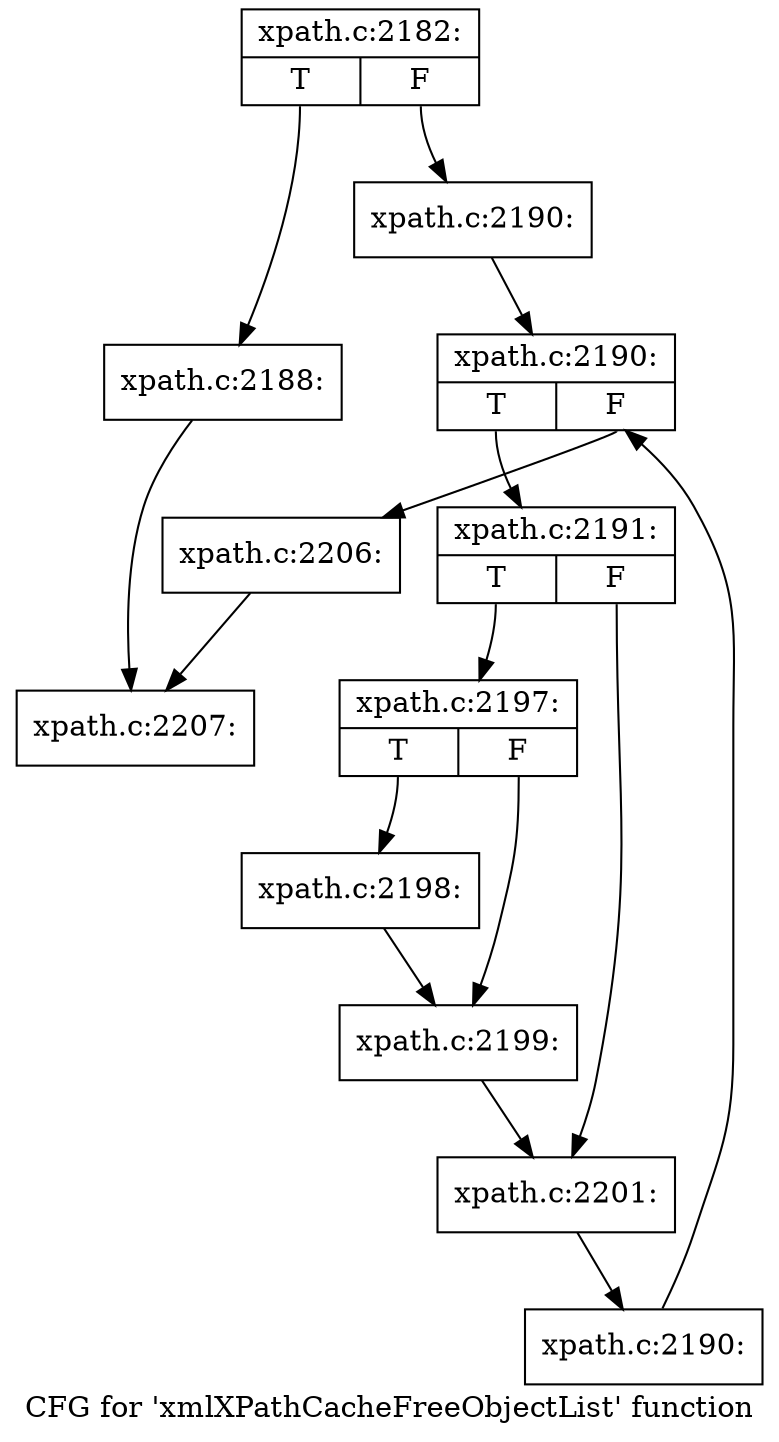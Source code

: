 digraph "CFG for 'xmlXPathCacheFreeObjectList' function" {
	label="CFG for 'xmlXPathCacheFreeObjectList' function";

	Node0x4d543c0 [shape=record,label="{xpath.c:2182:|{<s0>T|<s1>F}}"];
	Node0x4d543c0:s0 -> Node0x4d54850;
	Node0x4d543c0:s1 -> Node0x4d57c90;
	Node0x4d54850 [shape=record,label="{xpath.c:2188:}"];
	Node0x4d54850 -> Node0x4d548a0;
	Node0x4d57c90 [shape=record,label="{xpath.c:2190:}"];
	Node0x4d57c90 -> Node0x4d580e0;
	Node0x4d580e0 [shape=record,label="{xpath.c:2190:|{<s0>T|<s1>F}}"];
	Node0x4d580e0:s0 -> Node0x4d583e0;
	Node0x4d580e0:s1 -> Node0x4d57f40;
	Node0x4d583e0 [shape=record,label="{xpath.c:2191:|{<s0>T|<s1>F}}"];
	Node0x4d583e0:s0 -> Node0x4d58cb0;
	Node0x4d583e0:s1 -> Node0x4d58d00;
	Node0x4d58cb0 [shape=record,label="{xpath.c:2197:|{<s0>T|<s1>F}}"];
	Node0x4d58cb0:s0 -> Node0x4d591f0;
	Node0x4d58cb0:s1 -> Node0x4d59240;
	Node0x4d591f0 [shape=record,label="{xpath.c:2198:}"];
	Node0x4d591f0 -> Node0x4d59240;
	Node0x4d59240 [shape=record,label="{xpath.c:2199:}"];
	Node0x4d59240 -> Node0x4d58d00;
	Node0x4d58d00 [shape=record,label="{xpath.c:2201:}"];
	Node0x4d58d00 -> Node0x4d58350;
	Node0x4d58350 [shape=record,label="{xpath.c:2190:}"];
	Node0x4d58350 -> Node0x4d580e0;
	Node0x4d57f40 [shape=record,label="{xpath.c:2206:}"];
	Node0x4d57f40 -> Node0x4d548a0;
	Node0x4d548a0 [shape=record,label="{xpath.c:2207:}"];
}
